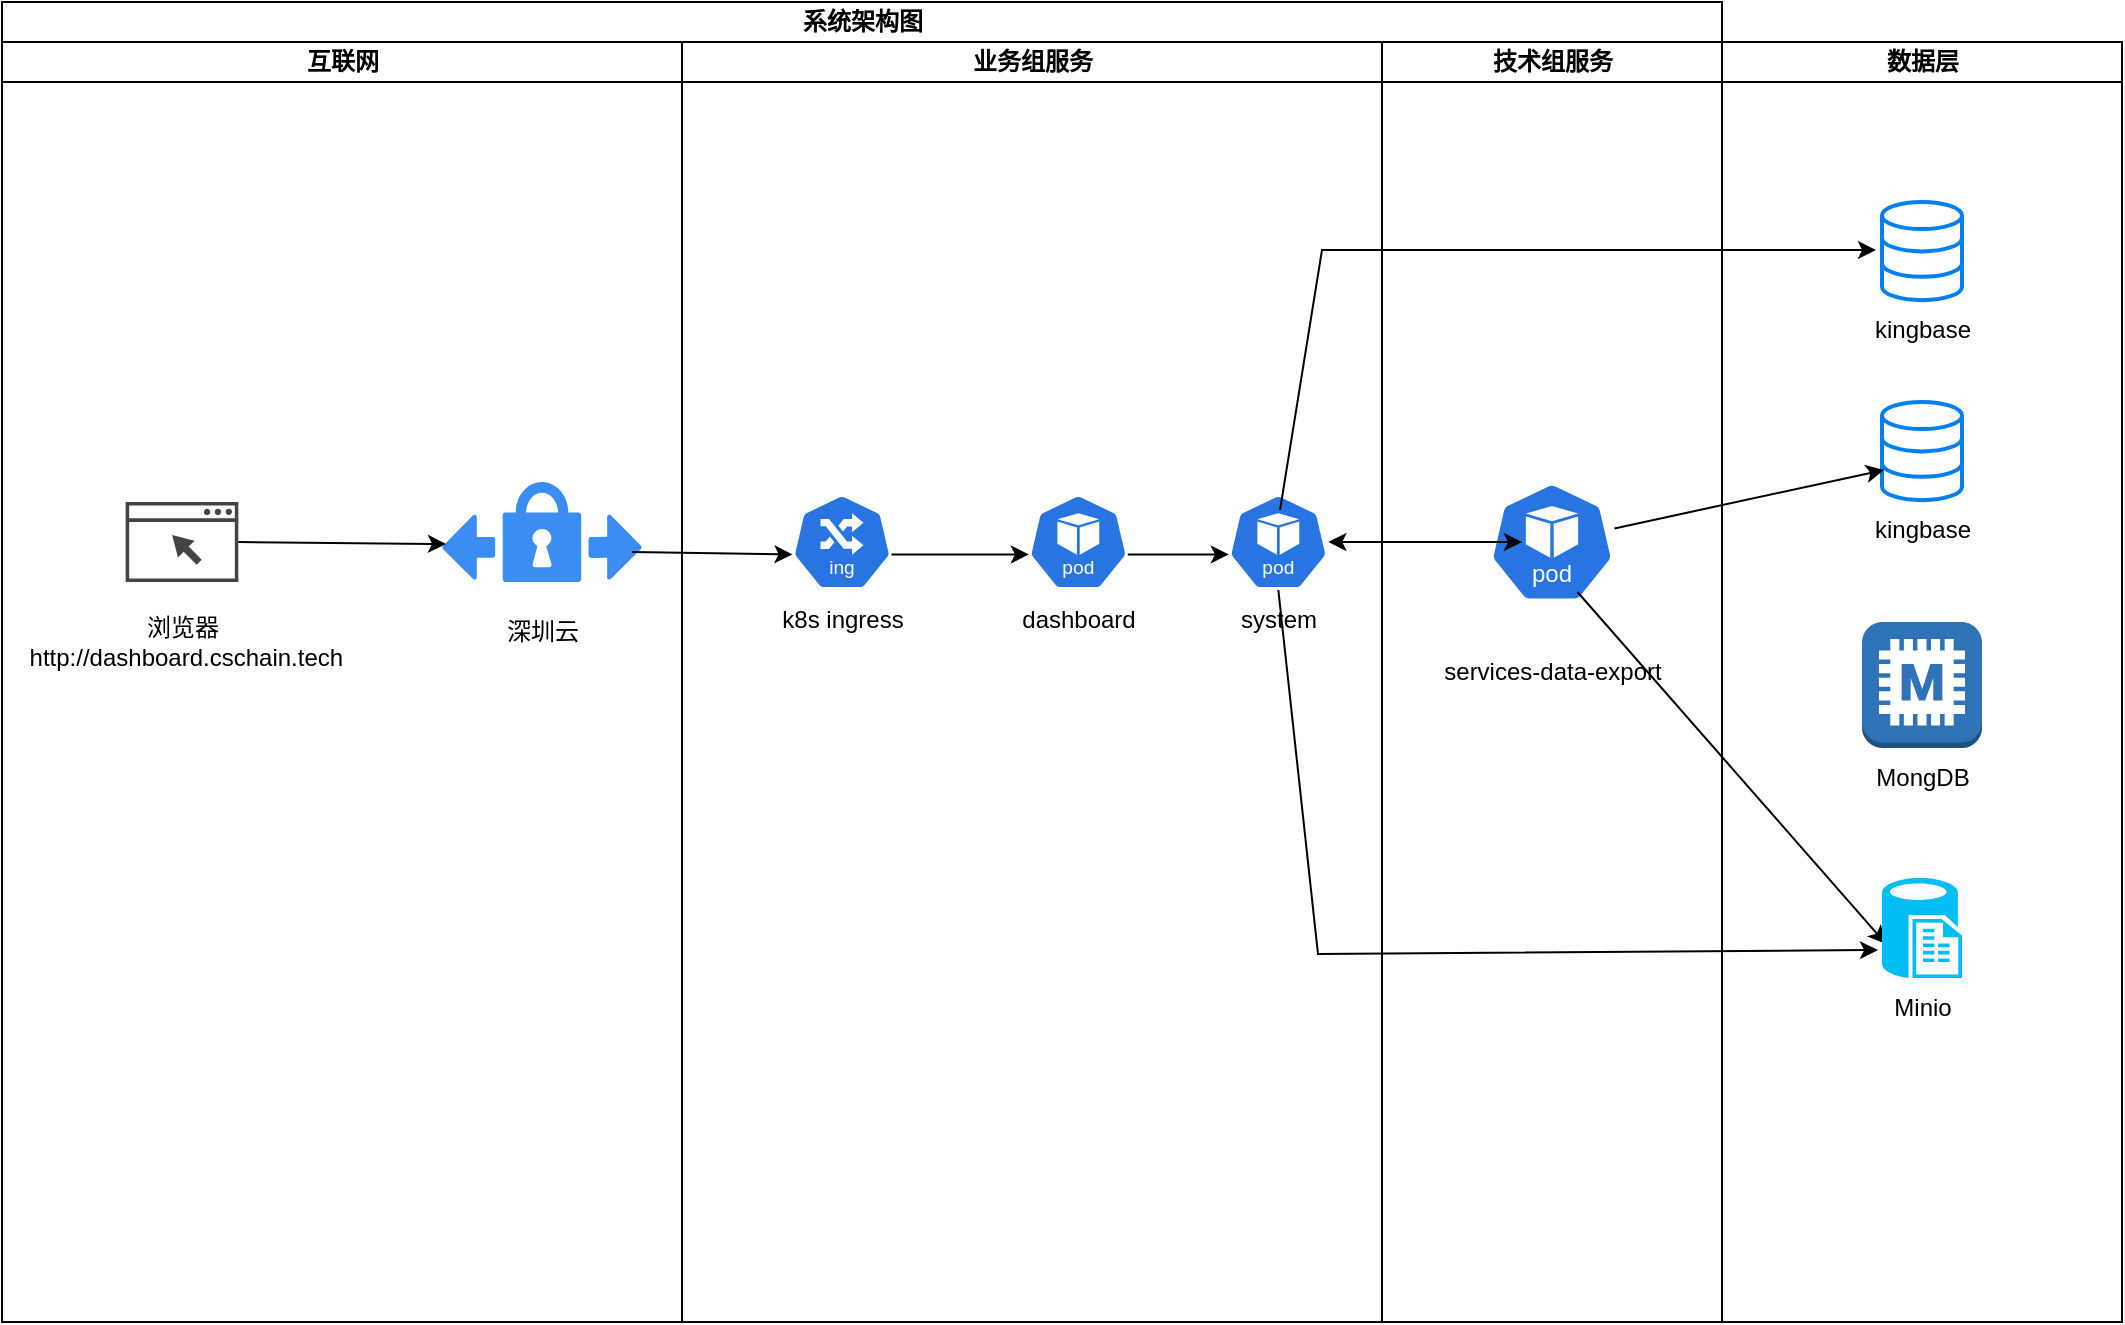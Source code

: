 <mxfile version="26.2.9">
  <diagram name="第 1 页" id="5xqN2rgTjP0GNSbNxUZ-">
    <mxGraphModel dx="1428" dy="751" grid="1" gridSize="10" guides="1" tooltips="1" connect="1" arrows="1" fold="1" page="1" pageScale="1" pageWidth="2339" pageHeight="3300" math="0" shadow="0">
      <root>
        <mxCell id="0" />
        <mxCell id="1" parent="0" />
        <mxCell id="nw4yh5n6GvbLldcTkkvz-25" value="系统架构图" style="swimlane;childLayout=stackLayout;resizeParent=1;resizeParentMax=0;startSize=20;html=1;" parent="1" vertex="1">
          <mxGeometry x="30" y="40" width="860" height="660" as="geometry" />
        </mxCell>
        <mxCell id="nw4yh5n6GvbLldcTkkvz-26" value="互联网" style="swimlane;startSize=20;html=1;" parent="nw4yh5n6GvbLldcTkkvz-25" vertex="1">
          <mxGeometry y="20" width="340" height="640" as="geometry" />
        </mxCell>
        <mxCell id="nw4yh5n6GvbLldcTkkvz-1" value="" style="sketch=0;pointerEvents=1;shadow=0;dashed=0;html=1;strokeColor=none;fillColor=#434445;aspect=fixed;labelPosition=center;verticalLabelPosition=bottom;verticalAlign=top;align=center;outlineConnect=0;shape=mxgraph.vvd.web_browser;" parent="nw4yh5n6GvbLldcTkkvz-26" vertex="1">
          <mxGeometry x="61.83" y="230" width="56.34" height="40" as="geometry" />
        </mxCell>
        <mxCell id="nw4yh5n6GvbLldcTkkvz-14" value="浏览器&lt;div&gt;&amp;nbsp;http://dashboard.cschain.tech&lt;/div&gt;" style="text;html=1;align=center;verticalAlign=middle;resizable=0;points=[];autosize=1;strokeColor=none;fillColor=none;" parent="nw4yh5n6GvbLldcTkkvz-26" vertex="1">
          <mxGeometry x="1.421e-14" y="280" width="180" height="40" as="geometry" />
        </mxCell>
        <mxCell id="nw4yh5n6GvbLldcTkkvz-5" value="" style="sketch=0;html=1;aspect=fixed;strokeColor=none;shadow=0;fillColor=#3B8DF1;verticalAlign=top;labelPosition=center;verticalLabelPosition=bottom;shape=mxgraph.gcp2.vpn" parent="nw4yh5n6GvbLldcTkkvz-26" vertex="1">
          <mxGeometry x="220" y="220" width="100" height="50" as="geometry" />
        </mxCell>
        <mxCell id="nw4yh5n6GvbLldcTkkvz-13" value="深圳云" style="text;html=1;align=center;verticalAlign=middle;resizable=0;points=[];autosize=1;strokeColor=none;fillColor=none;" parent="nw4yh5n6GvbLldcTkkvz-26" vertex="1">
          <mxGeometry x="240" y="280" width="60" height="30" as="geometry" />
        </mxCell>
        <mxCell id="nw4yh5n6GvbLldcTkkvz-31" value="" style="endArrow=classic;html=1;rounded=0;entryX=0.02;entryY=0.62;entryDx=0;entryDy=0;entryPerimeter=0;" parent="nw4yh5n6GvbLldcTkkvz-26" target="nw4yh5n6GvbLldcTkkvz-5" edge="1">
          <mxGeometry width="50" height="50" relative="1" as="geometry">
            <mxPoint x="118.17" y="250" as="sourcePoint" />
            <mxPoint x="168.17" y="200" as="targetPoint" />
          </mxGeometry>
        </mxCell>
        <mxCell id="nw4yh5n6GvbLldcTkkvz-27" value="业务组服务" style="swimlane;startSize=20;html=1;" parent="nw4yh5n6GvbLldcTkkvz-25" vertex="1">
          <mxGeometry x="340" y="20" width="350" height="640" as="geometry" />
        </mxCell>
        <mxCell id="nw4yh5n6GvbLldcTkkvz-3" value="" style="aspect=fixed;sketch=0;html=1;dashed=0;whitespace=wrap;verticalLabelPosition=bottom;verticalAlign=top;fillColor=#2875E2;strokeColor=#ffffff;points=[[0.005,0.63,0],[0.1,0.2,0],[0.9,0.2,0],[0.5,0,0],[0.995,0.63,0],[0.72,0.99,0],[0.5,1,0],[0.28,0.99,0]];shape=mxgraph.kubernetes.icon2;kubernetesLabel=1;prIcon=ing" parent="nw4yh5n6GvbLldcTkkvz-27" vertex="1">
          <mxGeometry x="55.0" y="226" width="50" height="48" as="geometry" />
        </mxCell>
        <mxCell id="nw4yh5n6GvbLldcTkkvz-15" value="k8s ingress" style="text;html=1;align=center;verticalAlign=middle;resizable=0;points=[];autosize=1;strokeColor=none;fillColor=none;" parent="nw4yh5n6GvbLldcTkkvz-27" vertex="1">
          <mxGeometry x="40.0" y="274" width="80" height="30" as="geometry" />
        </mxCell>
        <mxCell id="nw4yh5n6GvbLldcTkkvz-16" value="dashboard" style="text;html=1;align=center;verticalAlign=middle;resizable=0;points=[];autosize=1;strokeColor=none;fillColor=none;" parent="nw4yh5n6GvbLldcTkkvz-27" vertex="1">
          <mxGeometry x="158.17" y="274" width="80" height="30" as="geometry" />
        </mxCell>
        <mxCell id="nw4yh5n6GvbLldcTkkvz-18" value="" style="aspect=fixed;sketch=0;html=1;dashed=0;whitespace=wrap;verticalLabelPosition=bottom;verticalAlign=top;fillColor=#2875E2;strokeColor=#ffffff;points=[[0.005,0.63,0],[0.1,0.2,0],[0.9,0.2,0],[0.5,0,0],[0.995,0.63,0],[0.72,0.99,0],[0.5,1,0],[0.28,0.99,0]];shape=mxgraph.kubernetes.icon2;kubernetesLabel=1;prIcon=pod" parent="nw4yh5n6GvbLldcTkkvz-27" vertex="1">
          <mxGeometry x="173.17" y="226" width="50" height="48" as="geometry" />
        </mxCell>
        <mxCell id="nw4yh5n6GvbLldcTkkvz-20" value="" style="aspect=fixed;sketch=0;html=1;dashed=0;whitespace=wrap;verticalLabelPosition=bottom;verticalAlign=top;fillColor=#2875E2;strokeColor=#ffffff;points=[[0.005,0.63,0],[0.1,0.2,0],[0.9,0.2,0],[0.5,0,0],[0.995,0.63,0],[0.72,0.99,0],[0.5,1,0],[0.28,0.99,0]];shape=mxgraph.kubernetes.icon2;kubernetesLabel=1;prIcon=pod" parent="nw4yh5n6GvbLldcTkkvz-27" vertex="1">
          <mxGeometry x="273.17" y="226" width="50" height="48" as="geometry" />
        </mxCell>
        <mxCell id="nw4yh5n6GvbLldcTkkvz-21" value="system" style="text;html=1;align=center;verticalAlign=middle;resizable=0;points=[];autosize=1;strokeColor=none;fillColor=none;" parent="nw4yh5n6GvbLldcTkkvz-27" vertex="1">
          <mxGeometry x="268.17" y="274" width="60" height="30" as="geometry" />
        </mxCell>
        <mxCell id="nw4yh5n6GvbLldcTkkvz-33" value="" style="endArrow=classic;html=1;rounded=0;exitX=0.995;exitY=0.63;exitDx=0;exitDy=0;exitPerimeter=0;entryX=0.005;entryY=0.63;entryDx=0;entryDy=0;entryPerimeter=0;" parent="nw4yh5n6GvbLldcTkkvz-27" source="nw4yh5n6GvbLldcTkkvz-3" target="nw4yh5n6GvbLldcTkkvz-18" edge="1">
          <mxGeometry width="50" height="50" relative="1" as="geometry">
            <mxPoint x="290" y="350" as="sourcePoint" />
            <mxPoint x="340" y="300" as="targetPoint" />
          </mxGeometry>
        </mxCell>
        <mxCell id="nw4yh5n6GvbLldcTkkvz-34" value="" style="endArrow=classic;html=1;rounded=0;exitX=0.995;exitY=0.63;exitDx=0;exitDy=0;exitPerimeter=0;entryX=0.005;entryY=0.63;entryDx=0;entryDy=0;entryPerimeter=0;" parent="nw4yh5n6GvbLldcTkkvz-27" source="nw4yh5n6GvbLldcTkkvz-18" target="nw4yh5n6GvbLldcTkkvz-20" edge="1">
          <mxGeometry width="50" height="50" relative="1" as="geometry">
            <mxPoint x="115" y="266" as="sourcePoint" />
            <mxPoint x="183" y="266" as="targetPoint" />
          </mxGeometry>
        </mxCell>
        <mxCell id="nw4yh5n6GvbLldcTkkvz-28" value="技术组服务" style="swimlane;startSize=20;html=1;" parent="nw4yh5n6GvbLldcTkkvz-25" vertex="1">
          <mxGeometry x="690" y="20" width="170" height="640" as="geometry" />
        </mxCell>
        <mxCell id="nw4yh5n6GvbLldcTkkvz-17" value="" style="aspect=fixed;sketch=0;html=1;dashed=0;whitespace=wrap;verticalLabelPosition=bottom;verticalAlign=top;fillColor=#2875E2;strokeColor=#ffffff;points=[[0.005,0.63,0],[0.1,0.2,0],[0.9,0.2,0],[0.5,0,0],[0.995,0.63,0],[0.72,0.99,0],[0.5,1,0],[0.28,0.99,0]];shape=mxgraph.kubernetes.icon2;kubernetesLabel=1;prIcon=pod" parent="nw4yh5n6GvbLldcTkkvz-28" vertex="1">
          <mxGeometry x="53.75" y="220" width="62.5" height="60" as="geometry" />
        </mxCell>
        <mxCell id="nw4yh5n6GvbLldcTkkvz-19" value="&lt;div style=&quot;text-align: start;&quot;&gt;&lt;span style=&quot;background-color: transparent; color: light-dark(rgb(0, 0, 0), rgb(255, 255, 255));&quot;&gt;services-data-export&lt;/span&gt;&lt;/div&gt;" style="text;html=1;align=center;verticalAlign=middle;resizable=0;points=[];autosize=1;strokeColor=none;fillColor=none;" parent="nw4yh5n6GvbLldcTkkvz-28" vertex="1">
          <mxGeometry x="20.0" y="300" width="130" height="30" as="geometry" />
        </mxCell>
        <mxCell id="nw4yh5n6GvbLldcTkkvz-42" value="" style="endArrow=classic;html=1;rounded=0;entryX=0.05;entryY=0.66;entryDx=0;entryDy=0;entryPerimeter=0;" parent="nw4yh5n6GvbLldcTkkvz-28" target="nw4yh5n6GvbLldcTkkvz-38" edge="1">
          <mxGeometry width="50" height="50" relative="1" as="geometry">
            <mxPoint x="97.74" y="275" as="sourcePoint" />
            <mxPoint x="147.74" y="225" as="targetPoint" />
          </mxGeometry>
        </mxCell>
        <mxCell id="nw4yh5n6GvbLldcTkkvz-32" value="" style="endArrow=classic;html=1;rounded=0;entryX=0.005;entryY=0.63;entryDx=0;entryDy=0;entryPerimeter=0;exitX=0.95;exitY=0.7;exitDx=0;exitDy=0;exitPerimeter=0;" parent="nw4yh5n6GvbLldcTkkvz-25" source="nw4yh5n6GvbLldcTkkvz-5" target="nw4yh5n6GvbLldcTkkvz-3" edge="1">
          <mxGeometry width="50" height="50" relative="1" as="geometry">
            <mxPoint x="320" y="269.5" as="sourcePoint" />
            <mxPoint x="423.83" y="270.5" as="targetPoint" />
          </mxGeometry>
        </mxCell>
        <mxCell id="nw4yh5n6GvbLldcTkkvz-47" value="" style="endArrow=classic;startArrow=classic;html=1;rounded=0;" parent="nw4yh5n6GvbLldcTkkvz-25" source="nw4yh5n6GvbLldcTkkvz-20" edge="1">
          <mxGeometry width="50" height="50" relative="1" as="geometry">
            <mxPoint x="650" y="320" as="sourcePoint" />
            <mxPoint x="760" y="270" as="targetPoint" />
          </mxGeometry>
        </mxCell>
        <mxCell id="nw4yh5n6GvbLldcTkkvz-35" value="数据层" style="swimlane;startSize=20;html=1;" parent="1" vertex="1">
          <mxGeometry x="890" y="60" width="200" height="640" as="geometry" />
        </mxCell>
        <mxCell id="nw4yh5n6GvbLldcTkkvz-22" value="" style="html=1;verticalLabelPosition=bottom;align=center;labelBackgroundColor=#ffffff;verticalAlign=top;strokeWidth=2;strokeColor=#0080F0;shadow=0;dashed=0;shape=mxgraph.ios7.icons.data;" parent="nw4yh5n6GvbLldcTkkvz-35" vertex="1">
          <mxGeometry x="80" y="180" width="40" height="49.1" as="geometry" />
        </mxCell>
        <mxCell id="nw4yh5n6GvbLldcTkkvz-23" value="kingbase" style="text;html=1;align=center;verticalAlign=middle;resizable=0;points=[];autosize=1;strokeColor=none;fillColor=none;" parent="nw4yh5n6GvbLldcTkkvz-35" vertex="1">
          <mxGeometry x="65" y="229.1" width="70" height="30" as="geometry" />
        </mxCell>
        <mxCell id="nw4yh5n6GvbLldcTkkvz-38" value="" style="verticalLabelPosition=bottom;html=1;verticalAlign=top;align=center;strokeColor=none;fillColor=#00BEF2;shape=mxgraph.azure.sql_reporting;" parent="nw4yh5n6GvbLldcTkkvz-35" vertex="1">
          <mxGeometry x="80" y="418" width="40" height="50" as="geometry" />
        </mxCell>
        <mxCell id="nw4yh5n6GvbLldcTkkvz-39" value="Minio" style="text;html=1;align=center;verticalAlign=middle;resizable=0;points=[];autosize=1;strokeColor=none;fillColor=none;" parent="nw4yh5n6GvbLldcTkkvz-35" vertex="1">
          <mxGeometry x="75" y="468" width="50" height="30" as="geometry" />
        </mxCell>
        <mxCell id="nw4yh5n6GvbLldcTkkvz-43" value="" style="html=1;verticalLabelPosition=bottom;align=center;labelBackgroundColor=#ffffff;verticalAlign=top;strokeWidth=2;strokeColor=#0080F0;shadow=0;dashed=0;shape=mxgraph.ios7.icons.data;" parent="nw4yh5n6GvbLldcTkkvz-35" vertex="1">
          <mxGeometry x="80" y="80" width="40" height="49.1" as="geometry" />
        </mxCell>
        <mxCell id="nw4yh5n6GvbLldcTkkvz-44" value="kingbase" style="text;html=1;align=center;verticalAlign=middle;resizable=0;points=[];autosize=1;strokeColor=none;fillColor=none;" parent="nw4yh5n6GvbLldcTkkvz-35" vertex="1">
          <mxGeometry x="65" y="129.1" width="70" height="30" as="geometry" />
        </mxCell>
        <mxCell id="1KJwPMJ1KZagRm76Q6gw-1" value="" style="outlineConnect=0;dashed=0;verticalLabelPosition=bottom;verticalAlign=top;align=center;html=1;shape=mxgraph.aws3.memcached;fillColor=#2E73B8;gradientColor=none;" vertex="1" parent="nw4yh5n6GvbLldcTkkvz-35">
          <mxGeometry x="70" y="290" width="60" height="63" as="geometry" />
        </mxCell>
        <mxCell id="1KJwPMJ1KZagRm76Q6gw-2" value="MongDB" style="text;html=1;align=center;verticalAlign=middle;resizable=0;points=[];autosize=1;strokeColor=none;fillColor=none;" vertex="1" parent="nw4yh5n6GvbLldcTkkvz-35">
          <mxGeometry x="65" y="353" width="70" height="30" as="geometry" />
        </mxCell>
        <mxCell id="nw4yh5n6GvbLldcTkkvz-41" value="" style="endArrow=classic;html=1;rounded=0;entryX=0.025;entryY=0.692;entryDx=0;entryDy=0;entryPerimeter=0;" parent="1" source="nw4yh5n6GvbLldcTkkvz-17" target="nw4yh5n6GvbLldcTkkvz-22" edge="1">
          <mxGeometry width="50" height="50" relative="1" as="geometry">
            <mxPoint x="850" y="290" as="sourcePoint" />
            <mxPoint x="900" y="240" as="targetPoint" />
          </mxGeometry>
        </mxCell>
        <mxCell id="nw4yh5n6GvbLldcTkkvz-45" value="" style="endArrow=classic;html=1;rounded=0;entryX=-0.05;entryY=0.72;entryDx=0;entryDy=0;entryPerimeter=0;exitX=0.5;exitY=1;exitDx=0;exitDy=0;exitPerimeter=0;" parent="1" source="nw4yh5n6GvbLldcTkkvz-20" target="nw4yh5n6GvbLldcTkkvz-38" edge="1">
          <mxGeometry width="50" height="50" relative="1" as="geometry">
            <mxPoint x="680" y="410" as="sourcePoint" />
            <mxPoint x="730" y="360" as="targetPoint" />
            <Array as="points">
              <mxPoint x="688" y="516" />
            </Array>
          </mxGeometry>
        </mxCell>
        <mxCell id="nw4yh5n6GvbLldcTkkvz-46" value="" style="endArrow=classic;html=1;rounded=0;exitX=0.517;exitY=0.167;exitDx=0;exitDy=0;exitPerimeter=0;entryX=-0.075;entryY=0.489;entryDx=0;entryDy=0;entryPerimeter=0;" parent="1" source="nw4yh5n6GvbLldcTkkvz-20" target="nw4yh5n6GvbLldcTkkvz-43" edge="1">
          <mxGeometry width="50" height="50" relative="1" as="geometry">
            <mxPoint x="680" y="410" as="sourcePoint" />
            <mxPoint x="730" y="360" as="targetPoint" />
            <Array as="points">
              <mxPoint x="690" y="164" />
            </Array>
          </mxGeometry>
        </mxCell>
      </root>
    </mxGraphModel>
  </diagram>
</mxfile>
